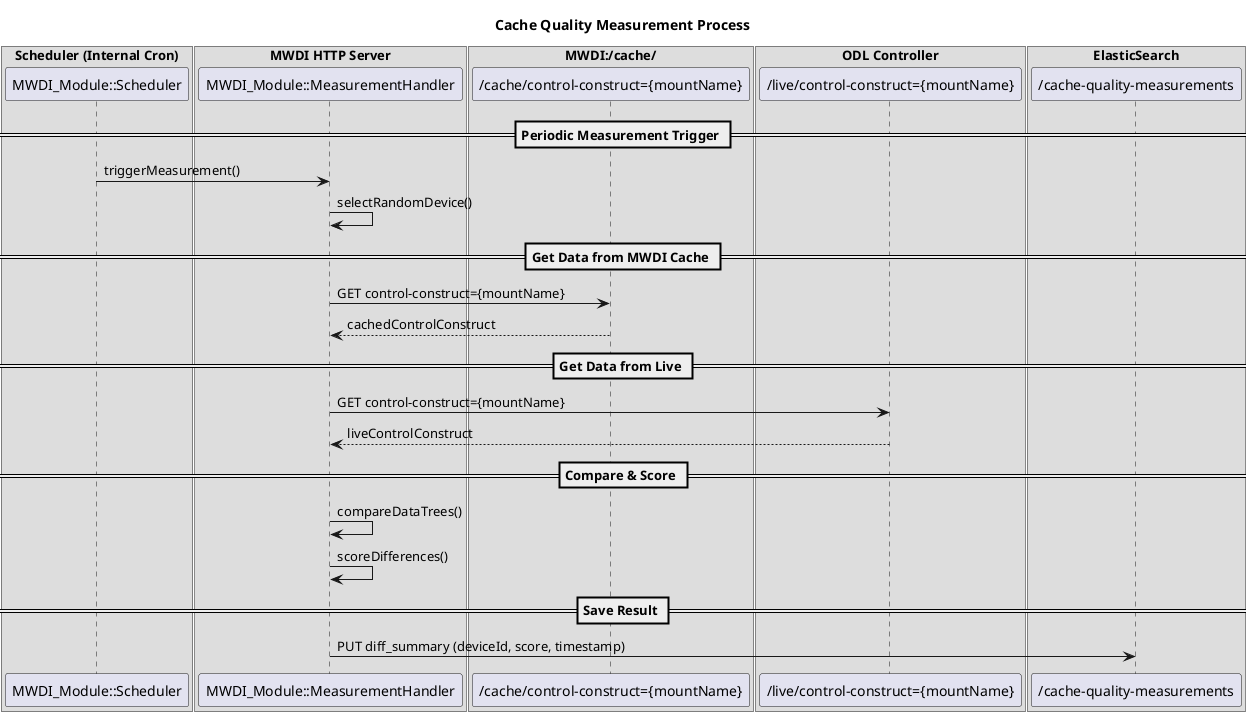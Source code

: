 @startuml NotifiedDisconnectedDeviceCausesCacheComparison

title Cache Quality Measurement Process

box "Scheduler (Internal Cron)" 
  participant "MWDI_Module::Scheduler" as Scheduler
end box

box "MWDI HTTP Server" 
  participant "MWDI_Module::MeasurementHandler" as Handler
end box

box "MWDI:/cache/" 
  participant "/cache/control-construct={mountName}" as CacheAPI
end box

box "ODL Controller" 
  participant "/live/control-construct={mountName}" as LiveAPI
end box

box "ElasticSearch" 
  participant "/cache-quality-measurements" as ResultStore
end box

== Periodic Measurement Trigger ==

Scheduler -> Handler : triggerMeasurement()
Handler -> Handler : selectRandomDevice()

== Get Data from MWDI Cache ==
Handler -> CacheAPI : GET control-construct={mountName}
CacheAPI --> Handler : cachedControlConstruct

== Get Data from Live ==
Handler -> LiveAPI : GET control-construct={mountName}
LiveAPI --> Handler : liveControlConstruct

== Compare & Score ==
Handler -> Handler : compareDataTrees()
Handler -> Handler : scoreDifferences()

== Save Result ==
Handler -> ResultStore : PUT diff_summary (deviceId, score, timestamp)

@enduml
